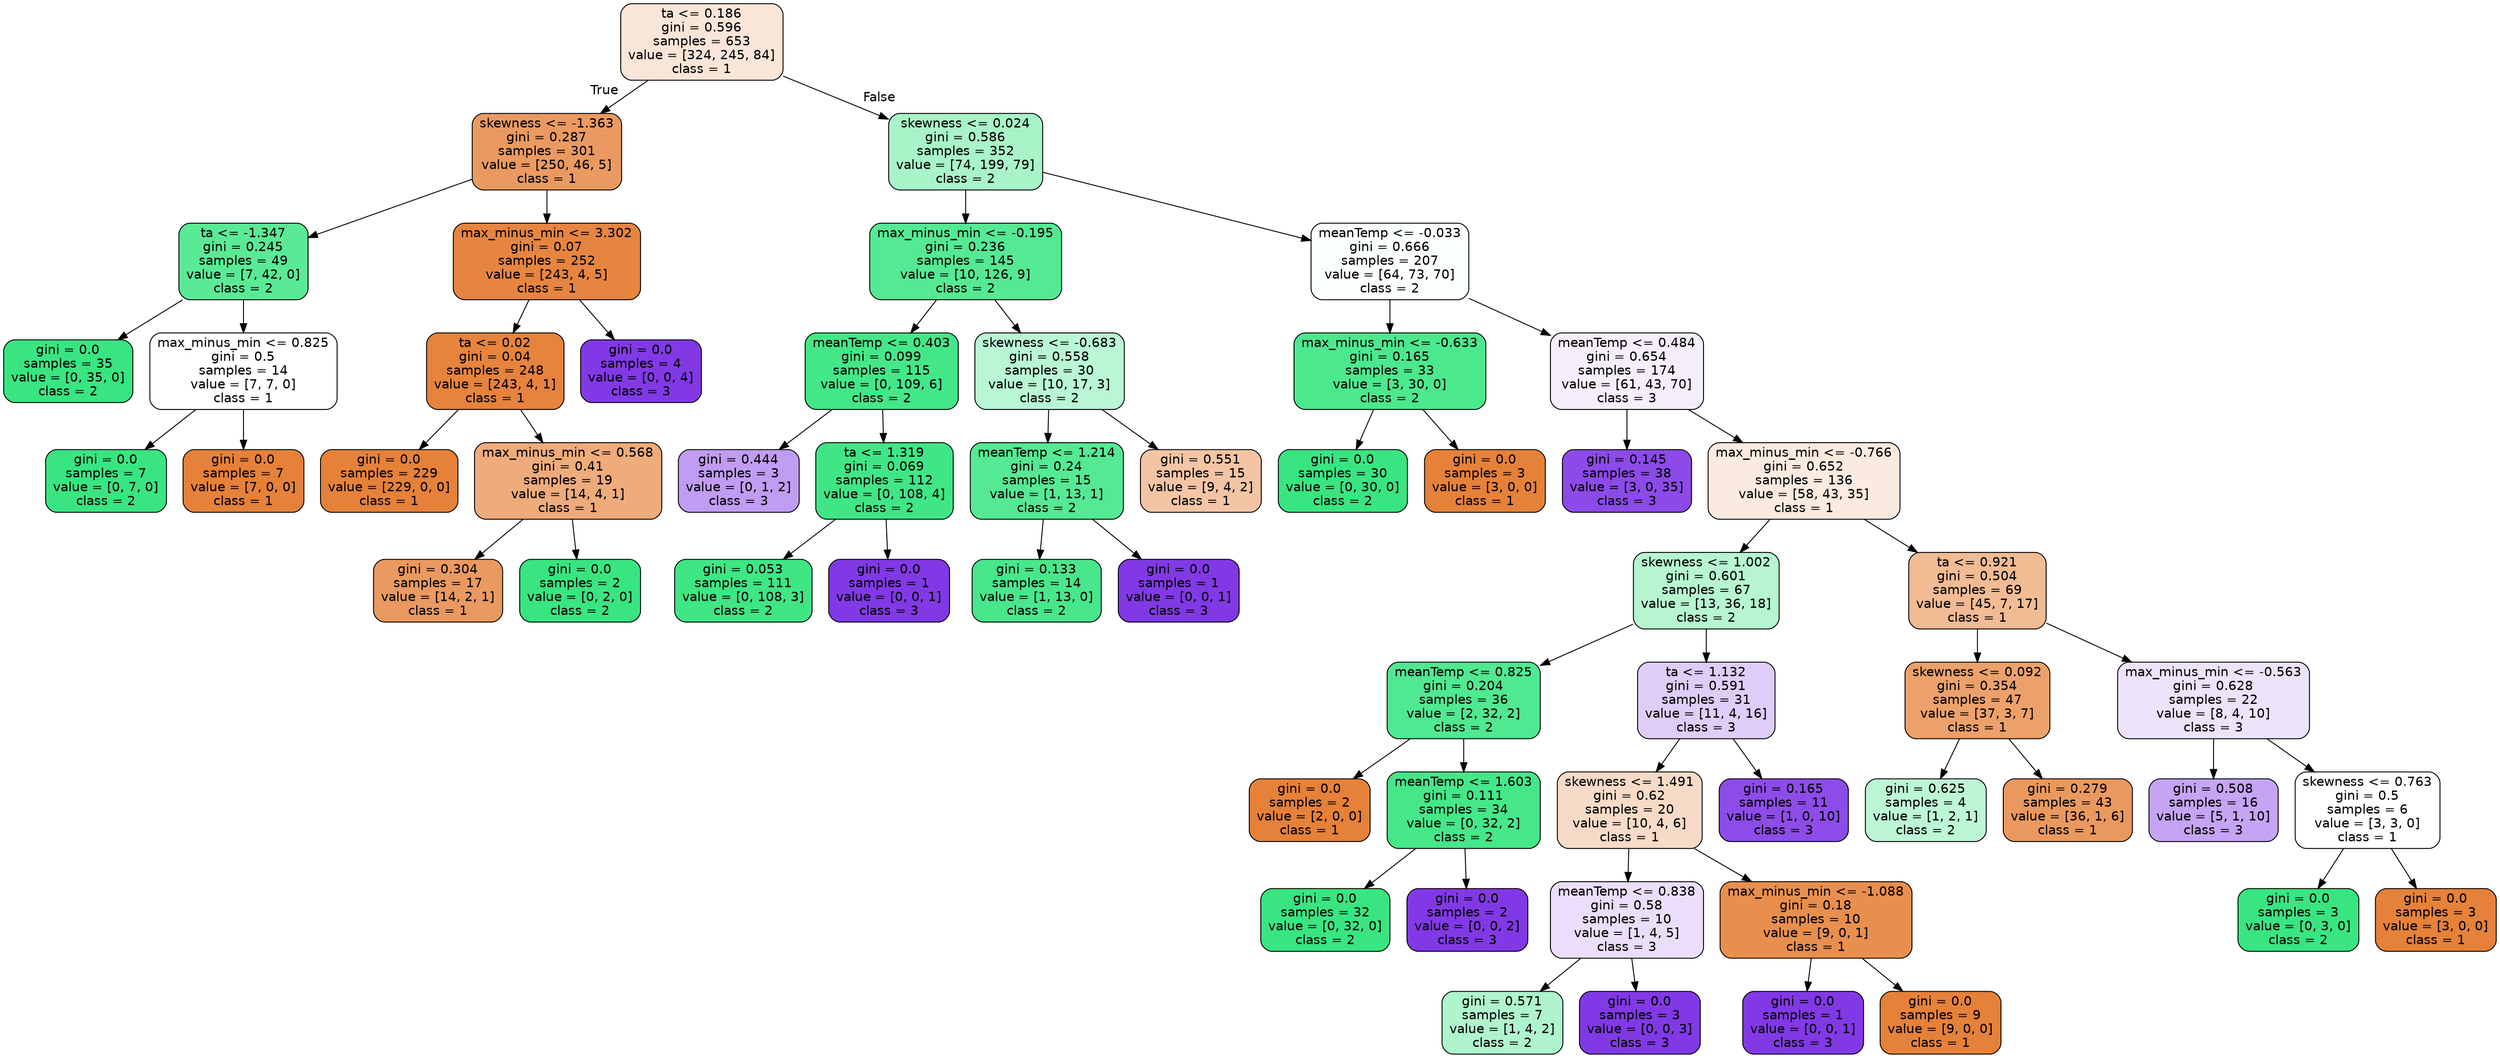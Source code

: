 digraph Tree {
node [shape=box, style="filled, rounded", color="black", fontname=helvetica] ;
edge [fontname=helvetica] ;
0 [label="ta <= 0.186\ngini = 0.596\nsamples = 653\nvalue = [324, 245, 84]\nclass = 1", fillcolor="#e5813931"] ;
1 [label="skewness <= -1.363\ngini = 0.287\nsamples = 301\nvalue = [250, 46, 5]\nclass = 1", fillcolor="#e58139cc"] ;
0 -> 1 [labeldistance=2.5, labelangle=45, headlabel="True"] ;
3 [label="ta <= -1.347\ngini = 0.245\nsamples = 49\nvalue = [7, 42, 0]\nclass = 2", fillcolor="#39e581d4"] ;
1 -> 3 ;
21 [label="gini = 0.0\nsamples = 35\nvalue = [0, 35, 0]\nclass = 2", fillcolor="#39e581ff"] ;
3 -> 21 ;
22 [label="max_minus_min <= 0.825\ngini = 0.5\nsamples = 14\nvalue = [7, 7, 0]\nclass = 1", fillcolor="#e5813900"] ;
3 -> 22 ;
23 [label="gini = 0.0\nsamples = 7\nvalue = [0, 7, 0]\nclass = 2", fillcolor="#39e581ff"] ;
22 -> 23 ;
24 [label="gini = 0.0\nsamples = 7\nvalue = [7, 0, 0]\nclass = 1", fillcolor="#e58139ff"] ;
22 -> 24 ;
4 [label="max_minus_min <= 3.302\ngini = 0.07\nsamples = 252\nvalue = [243, 4, 5]\nclass = 1", fillcolor="#e58139f6"] ;
1 -> 4 ;
15 [label="ta <= 0.02\ngini = 0.04\nsamples = 248\nvalue = [243, 4, 1]\nclass = 1", fillcolor="#e58139fa"] ;
4 -> 15 ;
45 [label="gini = 0.0\nsamples = 229\nvalue = [229, 0, 0]\nclass = 1", fillcolor="#e58139ff"] ;
15 -> 45 ;
46 [label="max_minus_min <= 0.568\ngini = 0.41\nsamples = 19\nvalue = [14, 4, 1]\nclass = 1", fillcolor="#e58139aa"] ;
15 -> 46 ;
47 [label="gini = 0.304\nsamples = 17\nvalue = [14, 2, 1]\nclass = 1", fillcolor="#e58139cc"] ;
46 -> 47 ;
48 [label="gini = 0.0\nsamples = 2\nvalue = [0, 2, 0]\nclass = 2", fillcolor="#39e581ff"] ;
46 -> 48 ;
16 [label="gini = 0.0\nsamples = 4\nvalue = [0, 0, 4]\nclass = 3", fillcolor="#8139e5ff"] ;
4 -> 16 ;
2 [label="skewness <= 0.024\ngini = 0.586\nsamples = 352\nvalue = [74, 199, 79]\nclass = 2", fillcolor="#39e58170"] ;
0 -> 2 [labeldistance=2.5, labelangle=-45, headlabel="False"] ;
5 [label="max_minus_min <= -0.195\ngini = 0.236\nsamples = 145\nvalue = [10, 126, 9]\nclass = 2", fillcolor="#39e581db"] ;
2 -> 5 ;
17 [label="meanTemp <= 0.403\ngini = 0.099\nsamples = 115\nvalue = [0, 109, 6]\nclass = 2", fillcolor="#39e581f1"] ;
5 -> 17 ;
41 [label="gini = 0.444\nsamples = 3\nvalue = [0, 1, 2]\nclass = 3", fillcolor="#8139e57f"] ;
17 -> 41 ;
42 [label="ta <= 1.319\ngini = 0.069\nsamples = 112\nvalue = [0, 108, 4]\nclass = 2", fillcolor="#39e581f6"] ;
17 -> 42 ;
49 [label="gini = 0.053\nsamples = 111\nvalue = [0, 108, 3]\nclass = 2", fillcolor="#39e581f8"] ;
42 -> 49 ;
50 [label="gini = 0.0\nsamples = 1\nvalue = [0, 0, 1]\nclass = 3", fillcolor="#8139e5ff"] ;
42 -> 50 ;
18 [label="skewness <= -0.683\ngini = 0.558\nsamples = 30\nvalue = [10, 17, 3]\nclass = 2", fillcolor="#39e58159"] ;
5 -> 18 ;
25 [label="meanTemp <= 1.214\ngini = 0.24\nsamples = 15\nvalue = [1, 13, 1]\nclass = 2", fillcolor="#39e581db"] ;
18 -> 25 ;
55 [label="gini = 0.133\nsamples = 14\nvalue = [1, 13, 0]\nclass = 2", fillcolor="#39e581eb"] ;
25 -> 55 ;
56 [label="gini = 0.0\nsamples = 1\nvalue = [0, 0, 1]\nclass = 3", fillcolor="#8139e5ff"] ;
25 -> 56 ;
26 [label="gini = 0.551\nsamples = 15\nvalue = [9, 4, 2]\nclass = 1", fillcolor="#e5813974"] ;
18 -> 26 ;
6 [label="meanTemp <= -0.033\ngini = 0.666\nsamples = 207\nvalue = [64, 73, 70]\nclass = 2", fillcolor="#39e58106"] ;
2 -> 6 ;
7 [label="max_minus_min <= -0.633\ngini = 0.165\nsamples = 33\nvalue = [3, 30, 0]\nclass = 2", fillcolor="#39e581e6"] ;
6 -> 7 ;
19 [label="gini = 0.0\nsamples = 30\nvalue = [0, 30, 0]\nclass = 2", fillcolor="#39e581ff"] ;
7 -> 19 ;
20 [label="gini = 0.0\nsamples = 3\nvalue = [3, 0, 0]\nclass = 1", fillcolor="#e58139ff"] ;
7 -> 20 ;
8 [label="meanTemp <= 0.484\ngini = 0.654\nsamples = 174\nvalue = [61, 43, 70]\nclass = 3", fillcolor="#8139e514"] ;
6 -> 8 ;
9 [label="gini = 0.145\nsamples = 38\nvalue = [3, 0, 35]\nclass = 3", fillcolor="#8139e5e9"] ;
8 -> 9 ;
10 [label="max_minus_min <= -0.766\ngini = 0.652\nsamples = 136\nvalue = [58, 43, 35]\nclass = 1", fillcolor="#e5813929"] ;
8 -> 10 ;
11 [label="skewness <= 1.002\ngini = 0.601\nsamples = 67\nvalue = [13, 36, 18]\nclass = 2", fillcolor="#39e5815e"] ;
10 -> 11 ;
13 [label="meanTemp <= 0.825\ngini = 0.204\nsamples = 36\nvalue = [2, 32, 2]\nclass = 2", fillcolor="#39e581e1"] ;
11 -> 13 ;
33 [label="gini = 0.0\nsamples = 2\nvalue = [2, 0, 0]\nclass = 1", fillcolor="#e58139ff"] ;
13 -> 33 ;
34 [label="meanTemp <= 1.603\ngini = 0.111\nsamples = 34\nvalue = [0, 32, 2]\nclass = 2", fillcolor="#39e581ef"] ;
13 -> 34 ;
35 [label="gini = 0.0\nsamples = 32\nvalue = [0, 32, 0]\nclass = 2", fillcolor="#39e581ff"] ;
34 -> 35 ;
36 [label="gini = 0.0\nsamples = 2\nvalue = [0, 0, 2]\nclass = 3", fillcolor="#8139e5ff"] ;
34 -> 36 ;
14 [label="ta <= 1.132\ngini = 0.591\nsamples = 31\nvalue = [11, 4, 16]\nclass = 3", fillcolor="#8139e540"] ;
11 -> 14 ;
29 [label="skewness <= 1.491\ngini = 0.62\nsamples = 20\nvalue = [10, 4, 6]\nclass = 1", fillcolor="#e5813949"] ;
14 -> 29 ;
31 [label="meanTemp <= 0.838\ngini = 0.58\nsamples = 10\nvalue = [1, 4, 5]\nclass = 3", fillcolor="#8139e52a"] ;
29 -> 31 ;
51 [label="gini = 0.571\nsamples = 7\nvalue = [1, 4, 2]\nclass = 2", fillcolor="#39e58166"] ;
31 -> 51 ;
52 [label="gini = 0.0\nsamples = 3\nvalue = [0, 0, 3]\nclass = 3", fillcolor="#8139e5ff"] ;
31 -> 52 ;
32 [label="max_minus_min <= -1.088\ngini = 0.18\nsamples = 10\nvalue = [9, 0, 1]\nclass = 1", fillcolor="#e58139e3"] ;
29 -> 32 ;
53 [label="gini = 0.0\nsamples = 1\nvalue = [0, 0, 1]\nclass = 3", fillcolor="#8139e5ff"] ;
32 -> 53 ;
54 [label="gini = 0.0\nsamples = 9\nvalue = [9, 0, 0]\nclass = 1", fillcolor="#e58139ff"] ;
32 -> 54 ;
30 [label="gini = 0.165\nsamples = 11\nvalue = [1, 0, 10]\nclass = 3", fillcolor="#8139e5e6"] ;
14 -> 30 ;
12 [label="ta <= 0.921\ngini = 0.504\nsamples = 69\nvalue = [45, 7, 17]\nclass = 1", fillcolor="#e5813989"] ;
10 -> 12 ;
27 [label="skewness <= 0.092\ngini = 0.354\nsamples = 47\nvalue = [37, 3, 7]\nclass = 1", fillcolor="#e58139bf"] ;
12 -> 27 ;
43 [label="gini = 0.625\nsamples = 4\nvalue = [1, 2, 1]\nclass = 2", fillcolor="#39e58155"] ;
27 -> 43 ;
44 [label="gini = 0.279\nsamples = 43\nvalue = [36, 1, 6]\nclass = 1", fillcolor="#e58139cf"] ;
27 -> 44 ;
28 [label="max_minus_min <= -0.563\ngini = 0.628\nsamples = 22\nvalue = [8, 4, 10]\nclass = 3", fillcolor="#8139e524"] ;
12 -> 28 ;
37 [label="gini = 0.508\nsamples = 16\nvalue = [5, 1, 10]\nclass = 3", fillcolor="#8139e574"] ;
28 -> 37 ;
38 [label="skewness <= 0.763\ngini = 0.5\nsamples = 6\nvalue = [3, 3, 0]\nclass = 1", fillcolor="#e5813900"] ;
28 -> 38 ;
39 [label="gini = 0.0\nsamples = 3\nvalue = [0, 3, 0]\nclass = 2", fillcolor="#39e581ff"] ;
38 -> 39 ;
40 [label="gini = 0.0\nsamples = 3\nvalue = [3, 0, 0]\nclass = 1", fillcolor="#e58139ff"] ;
38 -> 40 ;
}